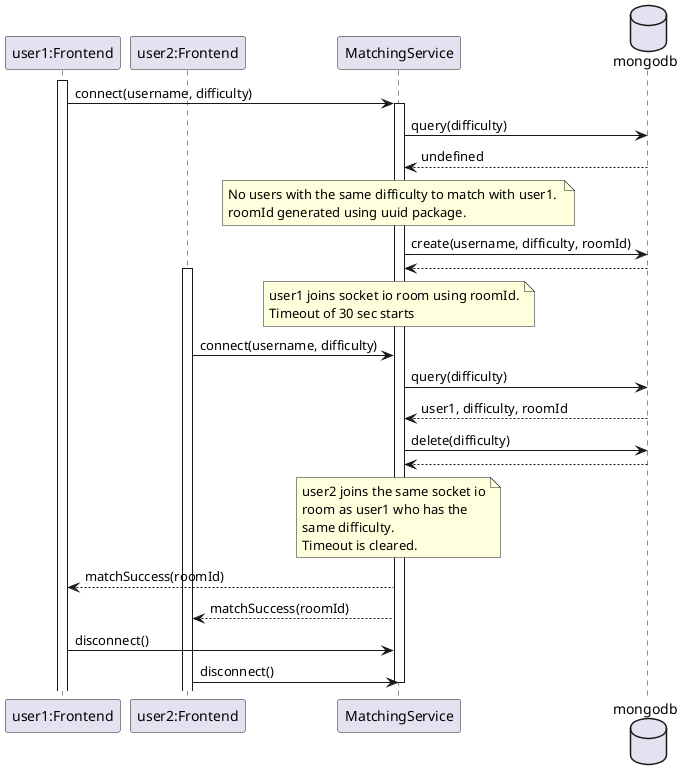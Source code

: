@startuml matching-success

participant "user1:Frontend" as user1
participant "user2:Frontend" as user2
participant MatchingService
database mongodb

activate user1
user1 -> MatchingService: connect(username, difficulty)
activate MatchingService

MatchingService -> mongodb: query(difficulty)
mongodb --> MatchingService: undefined

note over MatchingService
    No users with the same difficulty to match with user1. 
    roomId generated using uuid package.
end note

MatchingService -> mongodb: create(username, difficulty, roomId)
mongodb --> MatchingService

note over MatchingService
    user1 joins socket io room using roomId.
    Timeout of 30 sec starts
end note

activate user2
user2 -> MatchingService: connect(username, difficulty)

MatchingService -> mongodb: query(difficulty)
mongodb --> MatchingService: user1, difficulty, roomId

MatchingService -> mongodb: delete(difficulty)
mongodb --> MatchingService

note over MatchingService
    user2 joins the same socket io
    room as user1 who has the
    same difficulty.
    Timeout is cleared.
end note

MatchingService --> user1: matchSuccess(roomId)
MatchingService --> user2: matchSuccess(roomId)
user1 -> MatchingService : disconnect()
user2 -> MatchingService : disconnect()
deactivate MatchingService

@enduml

